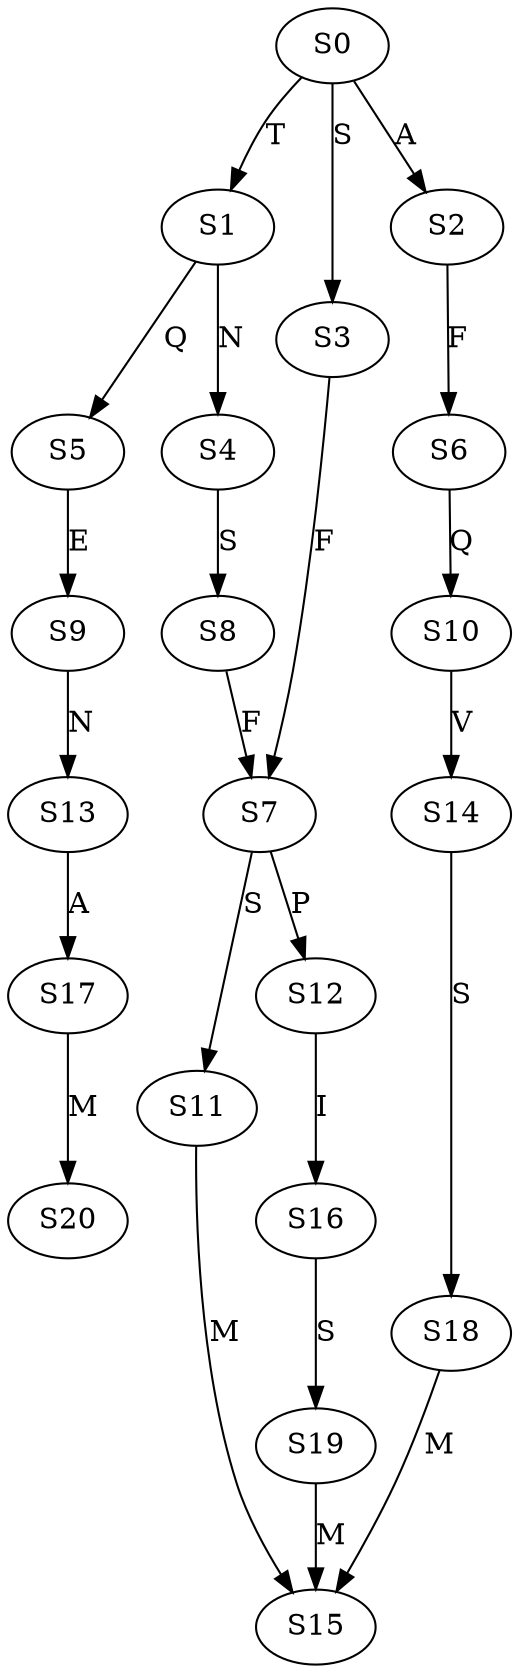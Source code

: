 strict digraph  {
	S0 -> S1 [ label = T ];
	S0 -> S2 [ label = A ];
	S0 -> S3 [ label = S ];
	S1 -> S4 [ label = N ];
	S1 -> S5 [ label = Q ];
	S2 -> S6 [ label = F ];
	S3 -> S7 [ label = F ];
	S4 -> S8 [ label = S ];
	S5 -> S9 [ label = E ];
	S6 -> S10 [ label = Q ];
	S7 -> S11 [ label = S ];
	S7 -> S12 [ label = P ];
	S8 -> S7 [ label = F ];
	S9 -> S13 [ label = N ];
	S10 -> S14 [ label = V ];
	S11 -> S15 [ label = M ];
	S12 -> S16 [ label = I ];
	S13 -> S17 [ label = A ];
	S14 -> S18 [ label = S ];
	S16 -> S19 [ label = S ];
	S17 -> S20 [ label = M ];
	S18 -> S15 [ label = M ];
	S19 -> S15 [ label = M ];
}
